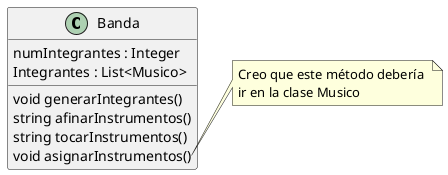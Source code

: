 @startuml BandaUml

class Banda {
    numIntegrantes : Integer
    Integrantes : List<Musico>

    void generarIntegrantes()
    string afinarInstrumentos()
    string tocarInstrumentos()
    void asignarInstrumentos()
}





note right of Banda::asignarInstrumentos
  Creo que este método debería 
  ir en la clase Musico
end note
@enduml